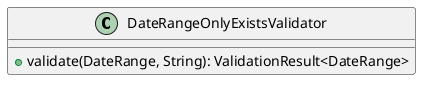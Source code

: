 @startuml

    class DateRangeOnlyExistsValidator [[DateRangeOnlyExistsValidator.html]] {
        +validate(DateRange, String): ValidationResult<DateRange>
    }

@enduml
